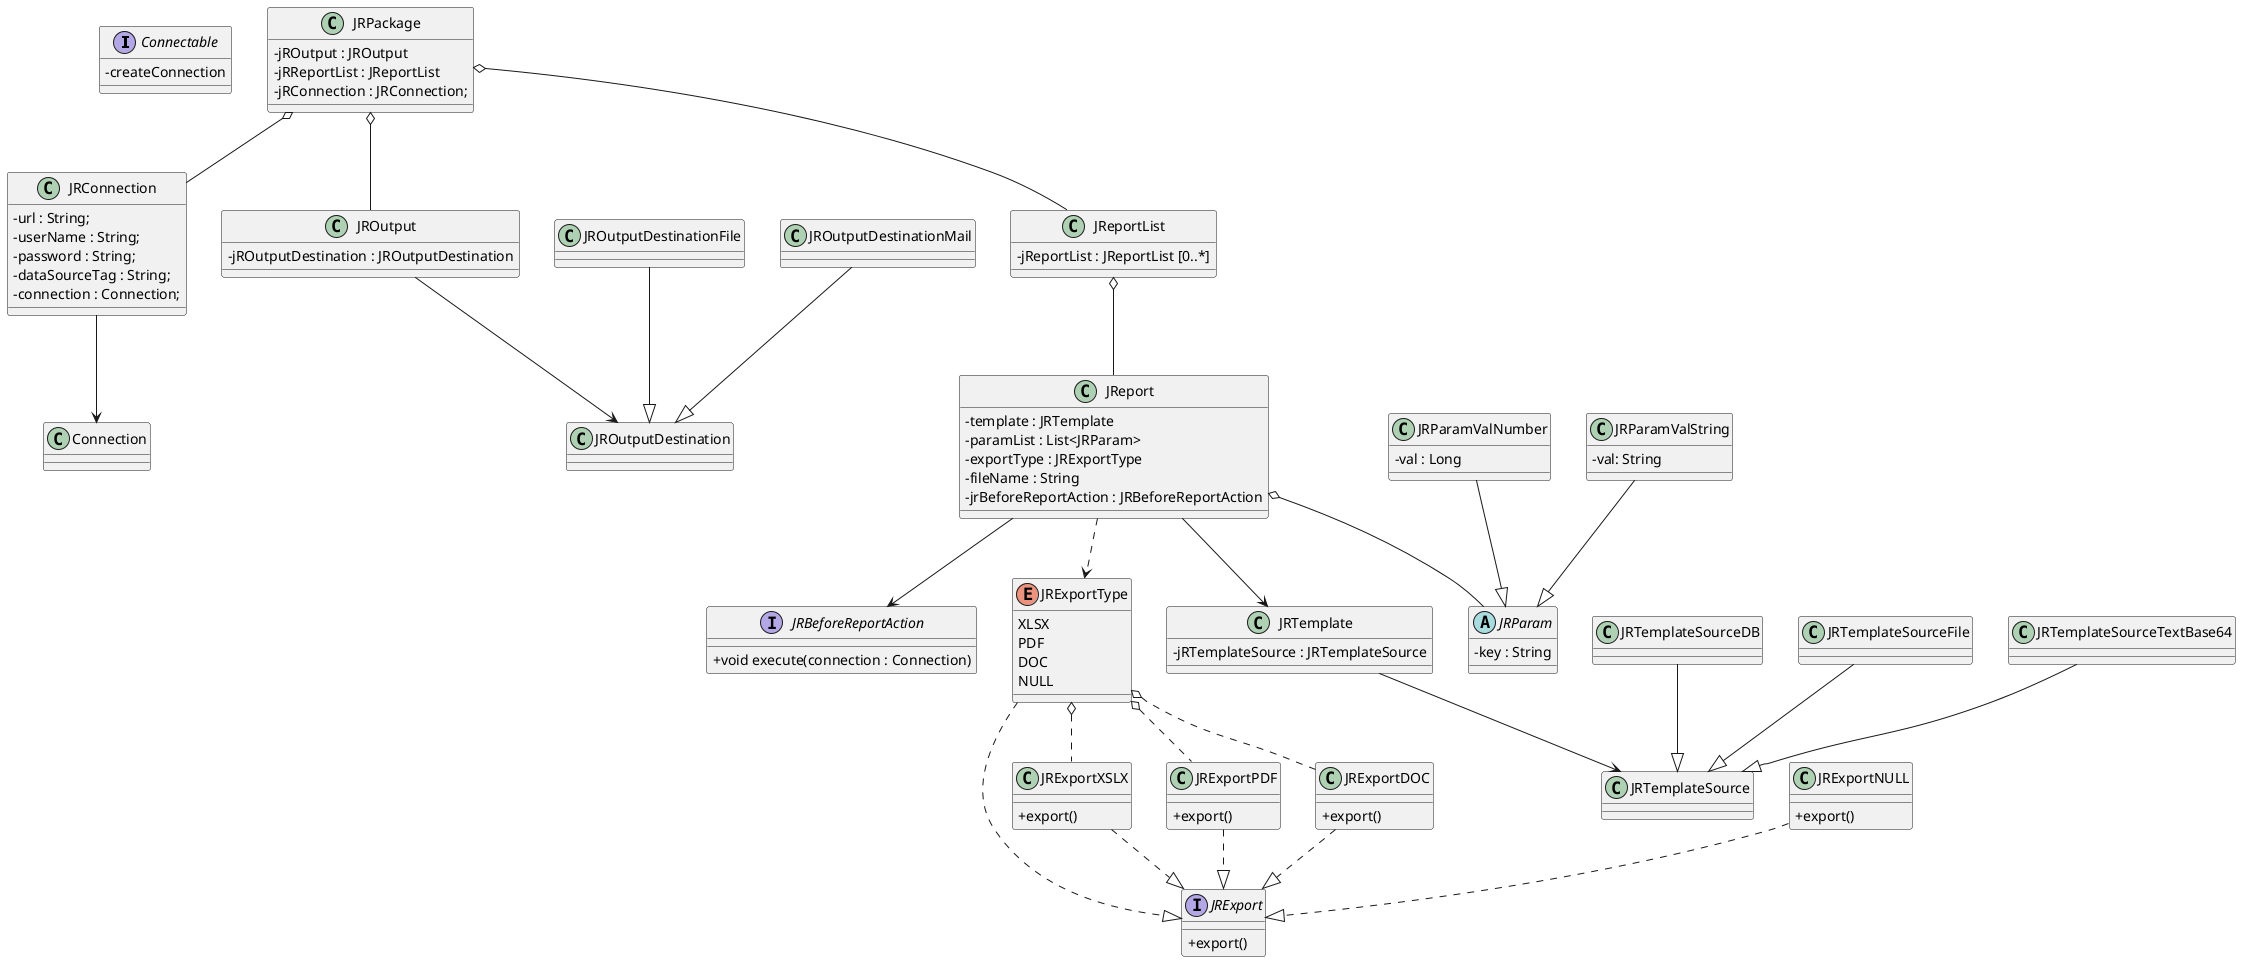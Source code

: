 @startuml
skinparam classAttributeIconSize 0

interface Connectable {
        -createConnection
}

class JRConnection {
        -url : String;
        -userName : String;
        -password : String;
        -dataSourceTag : String;
        -connection : Connection;
}

JRConnection --> Connection

interface JRExport {
    +export()
}

class JRExportXSLX {
   +export()
}

class JRExportPDF {
   +export()
}


class JRExportDOC {
   +export()
}

class JRExportNULL {
   +export()
}

class JRPackage {
        -jROutput : JROutput
        -jRReportList : JReportList
        -jRConnection : JRConnection;
}

JRPackage o-- JROutput
JRPackage o-- JReportList
JRPackage o-- JRConnection

class JROutput {
    -jROutputDestination : JROutputDestination
}
class JROutputDestination
class JROutputDestinationFile
class JROutputDestinationMail

JROutputDestinationFile --|> JROutputDestination
JROutputDestinationMail --|> JROutputDestination


class JReport {
 -template : JRTemplate
 -paramList : List<JRParam>
 -exportType : JRExportType
 -fileName : String
 -jrBeforeReportAction : JRBeforeReportAction
}

interface JRBeforeReportAction {
    +void execute(connection : Connection)
}

JRExportType ..|> JRExport
JRExportXSLX ..|> JRExport
JRExportPDF ..|> JRExport
JRExportDOC ..|> JRExport
JRExportNULL ..|> JRExport

JRExportType o.. JRExportXSLX
JRExportType o.. JRExportPDF
JRExportType o.. JRExportDOC

class JReportList {
    -jReportList : JReportList [0..*]
}

JReport ..> JRExportType

JReport --> JRBeforeReportAction

JReport o--JRParam

JROutput --> JROutputDestination
JReport --> JRTemplate

JReportList o--JReport

class JRTemplate {
    - jRTemplateSource : JRTemplateSource
}

class JRTemplateSource

class JRTemplateSourceDB
class JRTemplateSourceFile
class JRTemplateSourceTextBase64

abstract class JRParam {
    - key : String
}

class JRParamValNumber {
        - val : Long
}
class JRParamValString {
        - val: String
}

JRParamValString --|> JRParam
JRParamValNumber --|> JRParam

JRTemplateSourceDB --|> JRTemplateSource
JRTemplateSourceFile --|> JRTemplateSource
JRTemplateSourceTextBase64 --|> JRTemplateSource

JRTemplate --> JRTemplateSource


enum JRExportType {
XLSX
PDF
DOC
NULL
}

@enduml